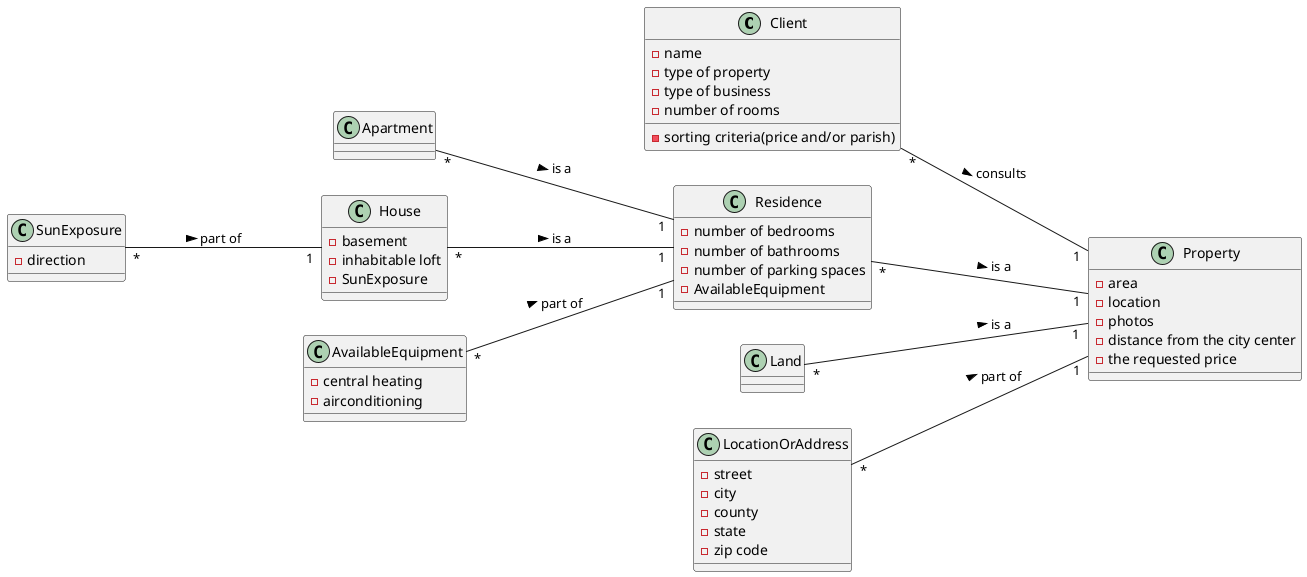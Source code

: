 @startuml

left to right direction

class Client {
- name
- type of property
- type of business
- number of rooms
- sorting criteria(price and/or parish)
}

class Property {
- area
- location
- photos
- distance from the city center
- the requested price
}

Client "*" --- "1" Property: consults >

class Residence {
-number of bedrooms
 - number of bathrooms
 - number of parking spaces
 - AvailableEquipment
 }

class Apartment {
}

class House {
- basement
- inhabitable loft
- SunExposure
}

class Land {

}

class SunExposure {
- direction
}

'perguntar'

'/class LocationOrAdress {
  '- adressExtension
  '- zip code
  '}


class LocationOrAddress {
- street
- city
- county
- state
- zip code
}

class AvailableEquipment {
- central heating
- airconditioning
}


Land "*" --- "1" Property: is a >
Residence "*" --- "1" Property: is a >

SunExposure "*" --- "1" House : part of >
LocationOrAddress "*" --- "1" Property : part of >

AvailableEquipment "*" --- "1" Residence : part of >
Apartment "*" --- "1" Residence : is a >
House "*" --- "1" Residence : is a >

@enduml